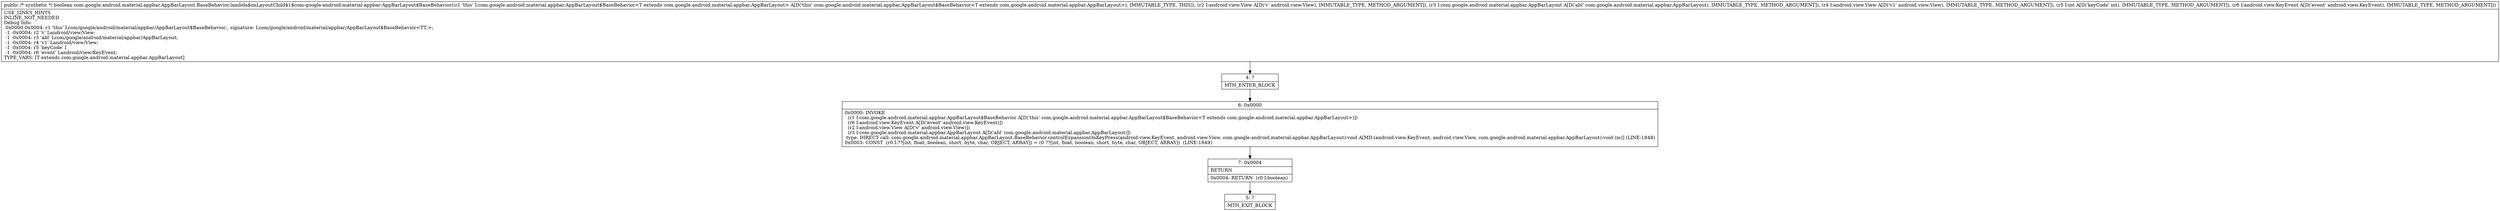 digraph "CFG forcom.google.android.material.appbar.AppBarLayout.BaseBehavior.lambda$onLayoutChild$1$com\-google\-android\-material\-appbar\-AppBarLayout$BaseBehavior(Landroid\/view\/View;Lcom\/google\/android\/material\/appbar\/AppBarLayout;Landroid\/view\/View;ILandroid\/view\/KeyEvent;)Z" {
Node_4 [shape=record,label="{4\:\ ?|MTH_ENTER_BLOCK\l}"];
Node_6 [shape=record,label="{6\:\ 0x0000|0x0000: INVOKE  \l  (r1 I:com.google.android.material.appbar.AppBarLayout$BaseBehavior A[D('this' com.google.android.material.appbar.AppBarLayout$BaseBehavior\<T extends com.google.android.material.appbar.AppBarLayout\>)])\l  (r6 I:android.view.KeyEvent A[D('event' android.view.KeyEvent)])\l  (r2 I:android.view.View A[D('v' android.view.View)])\l  (r3 I:com.google.android.material.appbar.AppBarLayout A[D('abl' com.google.android.material.appbar.AppBarLayout)])\l type: DIRECT call: com.google.android.material.appbar.AppBarLayout.BaseBehavior.controlExpansionOnKeyPress(android.view.KeyEvent, android.view.View, com.google.android.material.appbar.AppBarLayout):void A[MD:(android.view.KeyEvent, android.view.View, com.google.android.material.appbar.AppBarLayout):void (m)] (LINE:1848)\l0x0003: CONST  (r0 I:??[int, float, boolean, short, byte, char, OBJECT, ARRAY]) = (0 ??[int, float, boolean, short, byte, char, OBJECT, ARRAY])  (LINE:1849)\l}"];
Node_7 [shape=record,label="{7\:\ 0x0004|RETURN\l|0x0004: RETURN  (r0 I:boolean) \l}"];
Node_5 [shape=record,label="{5\:\ ?|MTH_EXIT_BLOCK\l}"];
MethodNode[shape=record,label="{public \/* synthetic *\/ boolean com.google.android.material.appbar.AppBarLayout.BaseBehavior.lambda$onLayoutChild$1$com\-google\-android\-material\-appbar\-AppBarLayout$BaseBehavior((r1 'this' I:com.google.android.material.appbar.AppBarLayout$BaseBehavior\<T extends com.google.android.material.appbar.AppBarLayout\> A[D('this' com.google.android.material.appbar.AppBarLayout$BaseBehavior\<T extends com.google.android.material.appbar.AppBarLayout\>), IMMUTABLE_TYPE, THIS]), (r2 I:android.view.View A[D('v' android.view.View), IMMUTABLE_TYPE, METHOD_ARGUMENT]), (r3 I:com.google.android.material.appbar.AppBarLayout A[D('abl' com.google.android.material.appbar.AppBarLayout), IMMUTABLE_TYPE, METHOD_ARGUMENT]), (r4 I:android.view.View A[D('v1' android.view.View), IMMUTABLE_TYPE, METHOD_ARGUMENT]), (r5 I:int A[D('keyCode' int), IMMUTABLE_TYPE, METHOD_ARGUMENT]), (r6 I:android.view.KeyEvent A[D('event' android.view.KeyEvent), IMMUTABLE_TYPE, METHOD_ARGUMENT]))  | USE_LINES_HINTS\lINLINE_NOT_NEEDED\lDebug Info:\l  0x0000\-0x0004: r1 'this' Lcom\/google\/android\/material\/appbar\/AppBarLayout$BaseBehavior;, signature: Lcom\/google\/android\/material\/appbar\/AppBarLayout$BaseBehavior\<TT;\>;\l  \-1 \-0x0004: r2 'v' Landroid\/view\/View;\l  \-1 \-0x0004: r3 'abl' Lcom\/google\/android\/material\/appbar\/AppBarLayout;\l  \-1 \-0x0004: r4 'v1' Landroid\/view\/View;\l  \-1 \-0x0004: r5 'keyCode' I\l  \-1 \-0x0004: r6 'event' Landroid\/view\/KeyEvent;\lTYPE_VARS: [T extends com.google.android.material.appbar.AppBarLayout]\l}"];
MethodNode -> Node_4;Node_4 -> Node_6;
Node_6 -> Node_7;
Node_7 -> Node_5;
}

